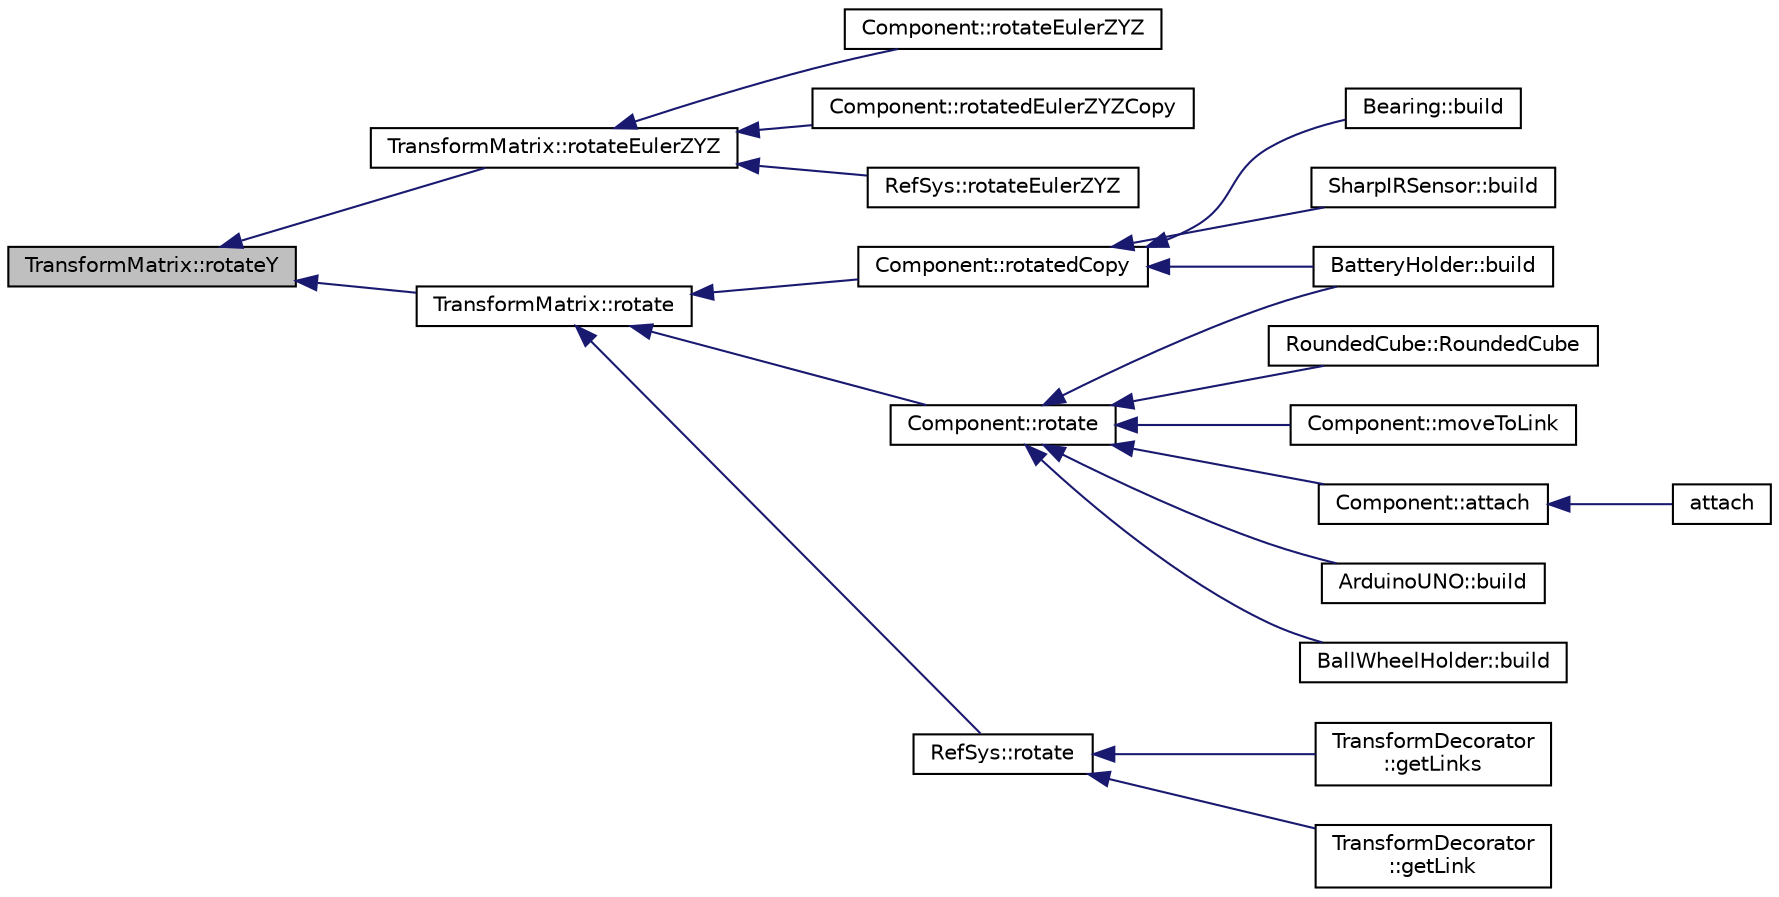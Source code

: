 digraph "TransformMatrix::rotateY"
{
  edge [fontname="Helvetica",fontsize="10",labelfontname="Helvetica",labelfontsize="10"];
  node [fontname="Helvetica",fontsize="10",shape=record];
  rankdir="LR";
  Node1 [label="TransformMatrix::rotateY",height=0.2,width=0.4,color="black", fillcolor="grey75", style="filled" fontcolor="black"];
  Node1 -> Node2 [dir="back",color="midnightblue",fontsize="10",style="solid",fontname="Helvetica"];
  Node2 [label="TransformMatrix::rotateEulerZYZ",height=0.2,width=0.4,color="black", fillcolor="white", style="filled",URL="$classTransformMatrix.html#a6ca67ecc63c5f6fd26cca1d0df2033eb",tooltip="Applies an Euler rotation around the initial fixed z, y&#39;, z&#39;&#39; Applies three rotations around z..."];
  Node2 -> Node3 [dir="back",color="midnightblue",fontsize="10",style="solid",fontname="Helvetica"];
  Node3 [label="Component::rotateEulerZYZ",height=0.2,width=0.4,color="black", fillcolor="white", style="filled",URL="$classComponent.html#a495eab23b140a50437e90f84500803eb",tooltip="Rotate the component with Euler Angles ZY&#39;Z&#39;&#39;."];
  Node2 -> Node4 [dir="back",color="midnightblue",fontsize="10",style="solid",fontname="Helvetica"];
  Node4 [label="Component::rotatedEulerZYZCopy",height=0.2,width=0.4,color="black", fillcolor="white", style="filled",URL="$classComponent.html#a0ec11e37ac626ea7ea2ce8019a828a16",tooltip="Rotate a copy of the component with Euler Angles ZX&#39;Z&#39;&#39;."];
  Node2 -> Node5 [dir="back",color="midnightblue",fontsize="10",style="solid",fontname="Helvetica"];
  Node5 [label="RefSys::rotateEulerZYZ",height=0.2,width=0.4,color="black", fillcolor="white", style="filled",URL="$classRefSys.html#a8546580f91dabc8f246aaa179577b327",tooltip="Rotates the reference system This methods rotates the reference system with the Euler ZYZ angles..."];
  Node1 -> Node6 [dir="back",color="midnightblue",fontsize="10",style="solid",fontname="Helvetica"];
  Node6 [label="TransformMatrix::rotate",height=0.2,width=0.4,color="black", fillcolor="white", style="filled",URL="$classTransformMatrix.html#a20910983db5e4e0574879dd86b4f8a3e",tooltip="Applies a Roll-Pitch-Yaw rotation around the initial fixed x, y, z Applies three rotations around the..."];
  Node6 -> Node7 [dir="back",color="midnightblue",fontsize="10",style="solid",fontname="Helvetica"];
  Node7 [label="Component::rotatedCopy",height=0.2,width=0.4,color="black", fillcolor="white", style="filled",URL="$classComponent.html#ad428061d4b1fbb0095b70cba6d8a5fd4",tooltip="Rotate the component."];
  Node7 -> Node8 [dir="back",color="midnightblue",fontsize="10",style="solid",fontname="Helvetica"];
  Node8 [label="BatteryHolder::build",height=0.2,width=0.4,color="black", fillcolor="white", style="filled",URL="$classBatteryHolder.html#a31b5756aae7816ef88986302ec12303c",tooltip="Build the piece."];
  Node7 -> Node9 [dir="back",color="midnightblue",fontsize="10",style="solid",fontname="Helvetica"];
  Node9 [label="Bearing::build",height=0.2,width=0.4,color="black", fillcolor="white", style="filled",URL="$classBearing.html#acf031144883f9a2eb8db860d3391547e",tooltip="Build the piece."];
  Node7 -> Node10 [dir="back",color="midnightblue",fontsize="10",style="solid",fontname="Helvetica"];
  Node10 [label="SharpIRSensor::build",height=0.2,width=0.4,color="black", fillcolor="white", style="filled",URL="$classSharpIRSensor.html#a9358ae89493f89e94ecf763fa4f2f542",tooltip="Build the piece."];
  Node6 -> Node11 [dir="back",color="midnightblue",fontsize="10",style="solid",fontname="Helvetica"];
  Node11 [label="Component::rotate",height=0.2,width=0.4,color="black", fillcolor="white", style="filled",URL="$classComponent.html#a5d02f92e62bd7a142dcc9c0dae0c908d",tooltip="Rotate the component."];
  Node11 -> Node12 [dir="back",color="midnightblue",fontsize="10",style="solid",fontname="Helvetica"];
  Node12 [label="RoundedCube::RoundedCube",height=0.2,width=0.4,color="black", fillcolor="white", style="filled",URL="$classRoundedCube.html#ad0ba2fd7d94c9b93a559bb36ab5787bf",tooltip="Constructor."];
  Node11 -> Node13 [dir="back",color="midnightblue",fontsize="10",style="solid",fontname="Helvetica"];
  Node13 [label="Component::moveToLink",height=0.2,width=0.4,color="black", fillcolor="white", style="filled",URL="$classComponent.html#a90358faa491581771a2677e8cdc00bfd",tooltip="Move To Link Function This method rotates and translates the component in order to place it at a link..."];
  Node11 -> Node14 [dir="back",color="midnightblue",fontsize="10",style="solid",fontname="Helvetica"];
  Node14 [label="Component::attach",height=0.2,width=0.4,color="black", fillcolor="white", style="filled",URL="$classComponent.html#a229e816c0585cc4452b0200e0e842d1c",tooltip="Attaches two components This method attaches attachment component to the componet, making the links fit together."];
  Node14 -> Node15 [dir="back",color="midnightblue",fontsize="10",style="solid",fontname="Helvetica"];
  Node15 [label="attach",height=0.2,width=0.4,color="black", fillcolor="white", style="filled",URL="$globalfunctions_8h.html#a09e34955be2ae478ecf8ee52ce4cc741",tooltip="Attaches two components This method attaches attachment component to base componet, making the links fit together."];
  Node11 -> Node16 [dir="back",color="midnightblue",fontsize="10",style="solid",fontname="Helvetica"];
  Node16 [label="ArduinoUNO::build",height=0.2,width=0.4,color="black", fillcolor="white", style="filled",URL="$classArduinoUNO.html#a3f36db05b8094951b6a0372fae99e390",tooltip="Build the piece."];
  Node11 -> Node17 [dir="back",color="midnightblue",fontsize="10",style="solid",fontname="Helvetica"];
  Node17 [label="BallWheelHolder::build",height=0.2,width=0.4,color="black", fillcolor="white", style="filled",URL="$classBallWheelHolder.html#a5fdc4b7a1f329bf9e136abb14ce79066",tooltip="Build the piece."];
  Node11 -> Node8 [dir="back",color="midnightblue",fontsize="10",style="solid",fontname="Helvetica"];
  Node6 -> Node18 [dir="back",color="midnightblue",fontsize="10",style="solid",fontname="Helvetica"];
  Node18 [label="RefSys::rotate",height=0.2,width=0.4,color="black", fillcolor="white", style="filled",URL="$classRefSys.html#af6bf58cbf4ee5d308bd05ab976562c56",tooltip="Rotates the reference system This methods rotates the reference system The origin is kept unmoved..."];
  Node18 -> Node19 [dir="back",color="midnightblue",fontsize="10",style="solid",fontname="Helvetica"];
  Node19 [label="TransformDecorator\l::getLinks",height=0.2,width=0.4,color="black", fillcolor="white", style="filled",URL="$classTransformDecorator.html#a5ecdeb6ea7f0a75928fcd5260378c6d8"];
  Node18 -> Node20 [dir="back",color="midnightblue",fontsize="10",style="solid",fontname="Helvetica"];
  Node20 [label="TransformDecorator\l::getLink",height=0.2,width=0.4,color="black", fillcolor="white", style="filled",URL="$classTransformDecorator.html#a2ef0f71beae424dd67ebbeb378015ee8"];
}
